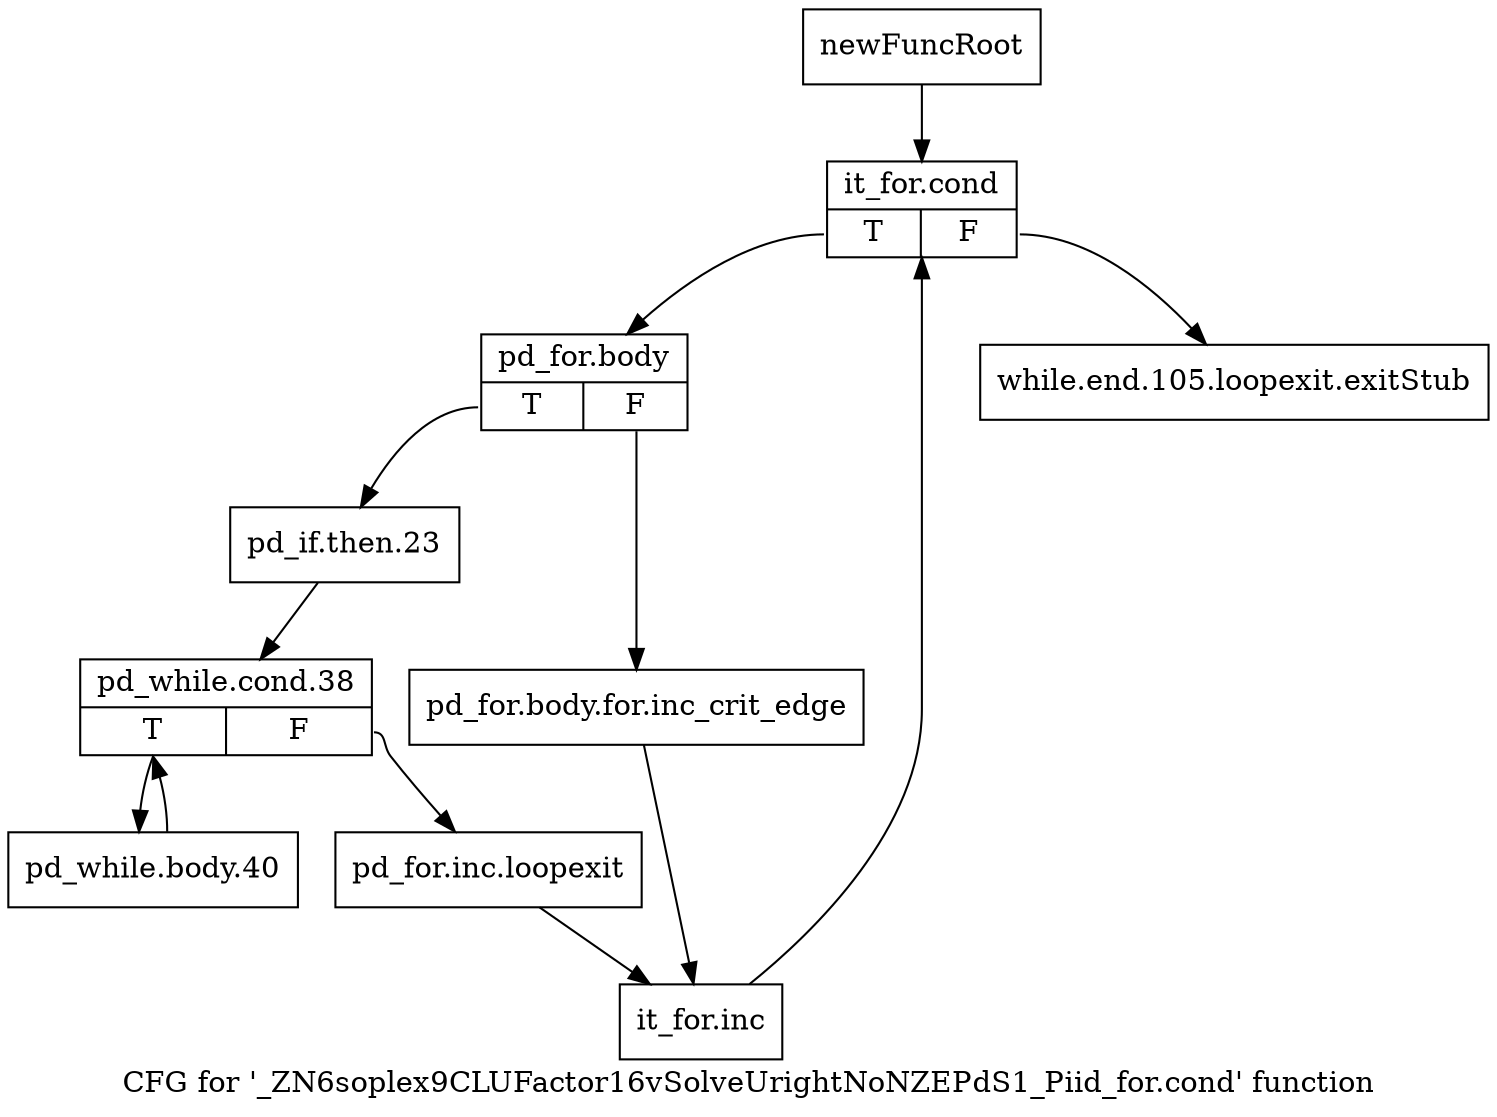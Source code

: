digraph "CFG for '_ZN6soplex9CLUFactor16vSolveUrightNoNZEPdS1_Piid_for.cond' function" {
	label="CFG for '_ZN6soplex9CLUFactor16vSolveUrightNoNZEPdS1_Piid_for.cond' function";

	Node0x2fe1510 [shape=record,label="{newFuncRoot}"];
	Node0x2fe1510 -> Node0x2fe15b0;
	Node0x2fe1560 [shape=record,label="{while.end.105.loopexit.exitStub}"];
	Node0x2fe15b0 [shape=record,label="{it_for.cond|{<s0>T|<s1>F}}"];
	Node0x2fe15b0:s0 -> Node0x2fe1600;
	Node0x2fe15b0:s1 -> Node0x2fe1560;
	Node0x2fe1600 [shape=record,label="{pd_for.body|{<s0>T|<s1>F}}"];
	Node0x2fe1600:s0 -> Node0x2fe16a0;
	Node0x2fe1600:s1 -> Node0x2fe1650;
	Node0x2fe1650 [shape=record,label="{pd_for.body.for.inc_crit_edge}"];
	Node0x2fe1650 -> Node0x2fe1790;
	Node0x2fe16a0 [shape=record,label="{pd_if.then.23}"];
	Node0x2fe16a0 -> Node0x2fe16f0;
	Node0x2fe16f0 [shape=record,label="{pd_while.cond.38|{<s0>T|<s1>F}}"];
	Node0x2fe16f0:s0 -> Node0x2fe17e0;
	Node0x2fe16f0:s1 -> Node0x2fe1740;
	Node0x2fe1740 [shape=record,label="{pd_for.inc.loopexit}"];
	Node0x2fe1740 -> Node0x2fe1790;
	Node0x2fe1790 [shape=record,label="{it_for.inc}"];
	Node0x2fe1790 -> Node0x2fe15b0;
	Node0x2fe17e0 [shape=record,label="{pd_while.body.40}"];
	Node0x2fe17e0 -> Node0x2fe16f0;
}
